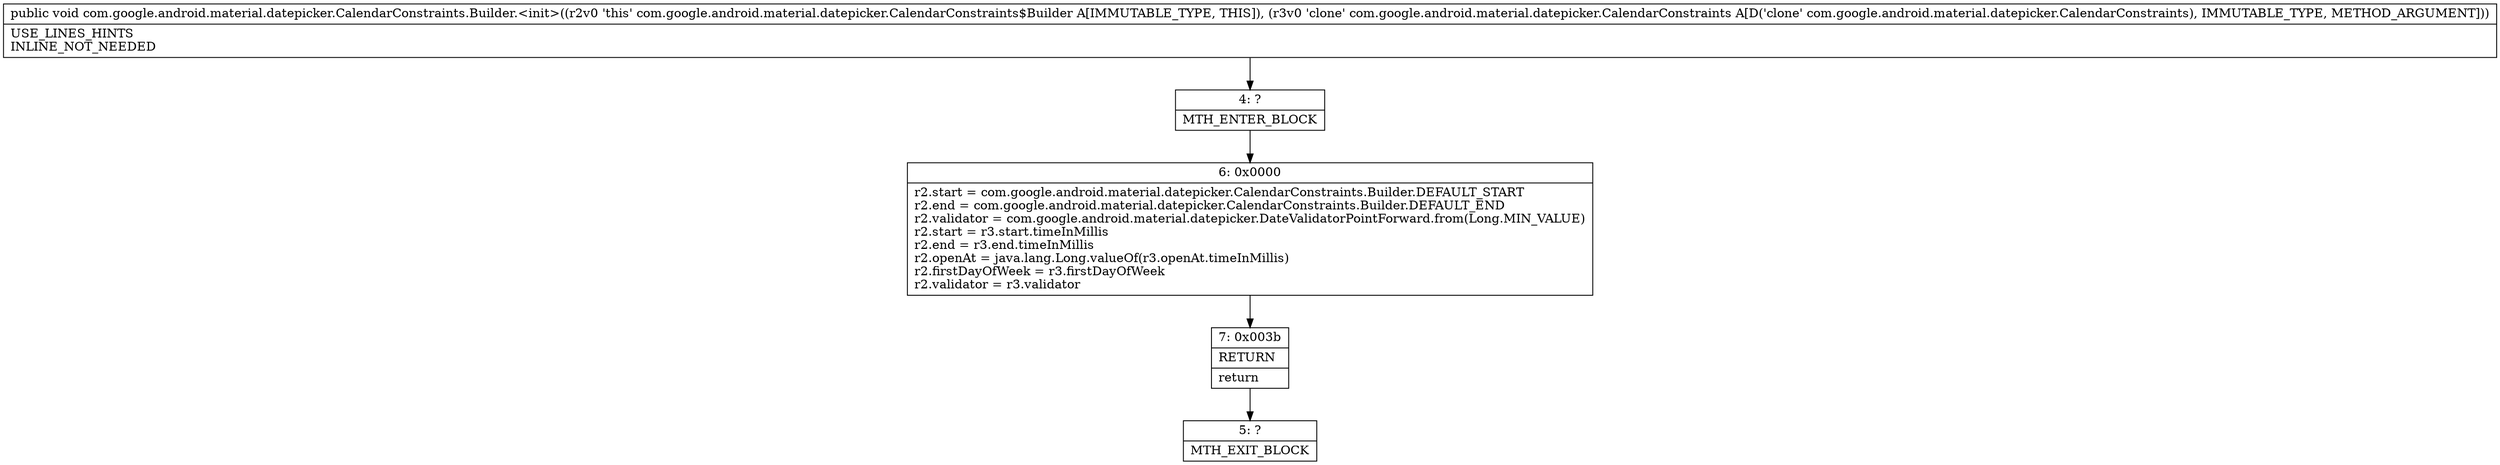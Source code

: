 digraph "CFG forcom.google.android.material.datepicker.CalendarConstraints.Builder.\<init\>(Lcom\/google\/android\/material\/datepicker\/CalendarConstraints;)V" {
Node_4 [shape=record,label="{4\:\ ?|MTH_ENTER_BLOCK\l}"];
Node_6 [shape=record,label="{6\:\ 0x0000|r2.start = com.google.android.material.datepicker.CalendarConstraints.Builder.DEFAULT_START\lr2.end = com.google.android.material.datepicker.CalendarConstraints.Builder.DEFAULT_END\lr2.validator = com.google.android.material.datepicker.DateValidatorPointForward.from(Long.MIN_VALUE)\lr2.start = r3.start.timeInMillis\lr2.end = r3.end.timeInMillis\lr2.openAt = java.lang.Long.valueOf(r3.openAt.timeInMillis)\lr2.firstDayOfWeek = r3.firstDayOfWeek\lr2.validator = r3.validator\l}"];
Node_7 [shape=record,label="{7\:\ 0x003b|RETURN\l|return\l}"];
Node_5 [shape=record,label="{5\:\ ?|MTH_EXIT_BLOCK\l}"];
MethodNode[shape=record,label="{public void com.google.android.material.datepicker.CalendarConstraints.Builder.\<init\>((r2v0 'this' com.google.android.material.datepicker.CalendarConstraints$Builder A[IMMUTABLE_TYPE, THIS]), (r3v0 'clone' com.google.android.material.datepicker.CalendarConstraints A[D('clone' com.google.android.material.datepicker.CalendarConstraints), IMMUTABLE_TYPE, METHOD_ARGUMENT]))  | USE_LINES_HINTS\lINLINE_NOT_NEEDED\l}"];
MethodNode -> Node_4;Node_4 -> Node_6;
Node_6 -> Node_7;
Node_7 -> Node_5;
}

